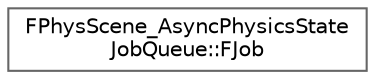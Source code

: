 digraph "Graphical Class Hierarchy"
{
 // INTERACTIVE_SVG=YES
 // LATEX_PDF_SIZE
  bgcolor="transparent";
  edge [fontname=Helvetica,fontsize=10,labelfontname=Helvetica,labelfontsize=10];
  node [fontname=Helvetica,fontsize=10,shape=box,height=0.2,width=0.4];
  rankdir="LR";
  Node0 [id="Node000000",label="FPhysScene_AsyncPhysicsState\lJobQueue::FJob",height=0.2,width=0.4,color="grey40", fillcolor="white", style="filled",URL="$d1/d79/structFPhysScene__AsyncPhysicsStateJobQueue_1_1FJob.html",tooltip=" "];
}
